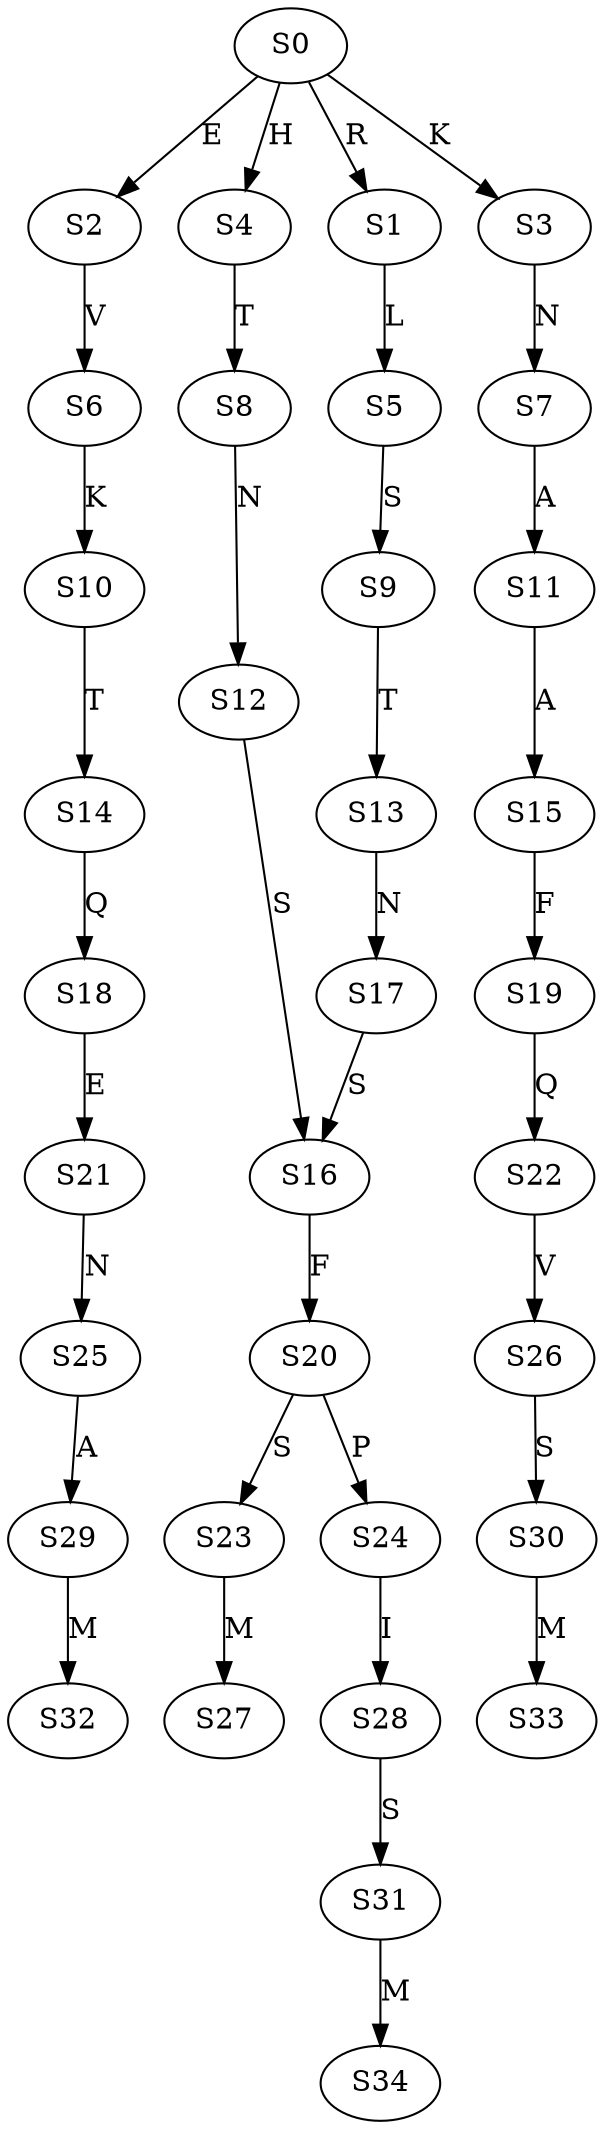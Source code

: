 strict digraph  {
	S0 -> S1 [ label = R ];
	S0 -> S2 [ label = E ];
	S0 -> S3 [ label = K ];
	S0 -> S4 [ label = H ];
	S1 -> S5 [ label = L ];
	S2 -> S6 [ label = V ];
	S3 -> S7 [ label = N ];
	S4 -> S8 [ label = T ];
	S5 -> S9 [ label = S ];
	S6 -> S10 [ label = K ];
	S7 -> S11 [ label = A ];
	S8 -> S12 [ label = N ];
	S9 -> S13 [ label = T ];
	S10 -> S14 [ label = T ];
	S11 -> S15 [ label = A ];
	S12 -> S16 [ label = S ];
	S13 -> S17 [ label = N ];
	S14 -> S18 [ label = Q ];
	S15 -> S19 [ label = F ];
	S16 -> S20 [ label = F ];
	S17 -> S16 [ label = S ];
	S18 -> S21 [ label = E ];
	S19 -> S22 [ label = Q ];
	S20 -> S23 [ label = S ];
	S20 -> S24 [ label = P ];
	S21 -> S25 [ label = N ];
	S22 -> S26 [ label = V ];
	S23 -> S27 [ label = M ];
	S24 -> S28 [ label = I ];
	S25 -> S29 [ label = A ];
	S26 -> S30 [ label = S ];
	S28 -> S31 [ label = S ];
	S29 -> S32 [ label = M ];
	S30 -> S33 [ label = M ];
	S31 -> S34 [ label = M ];
}
